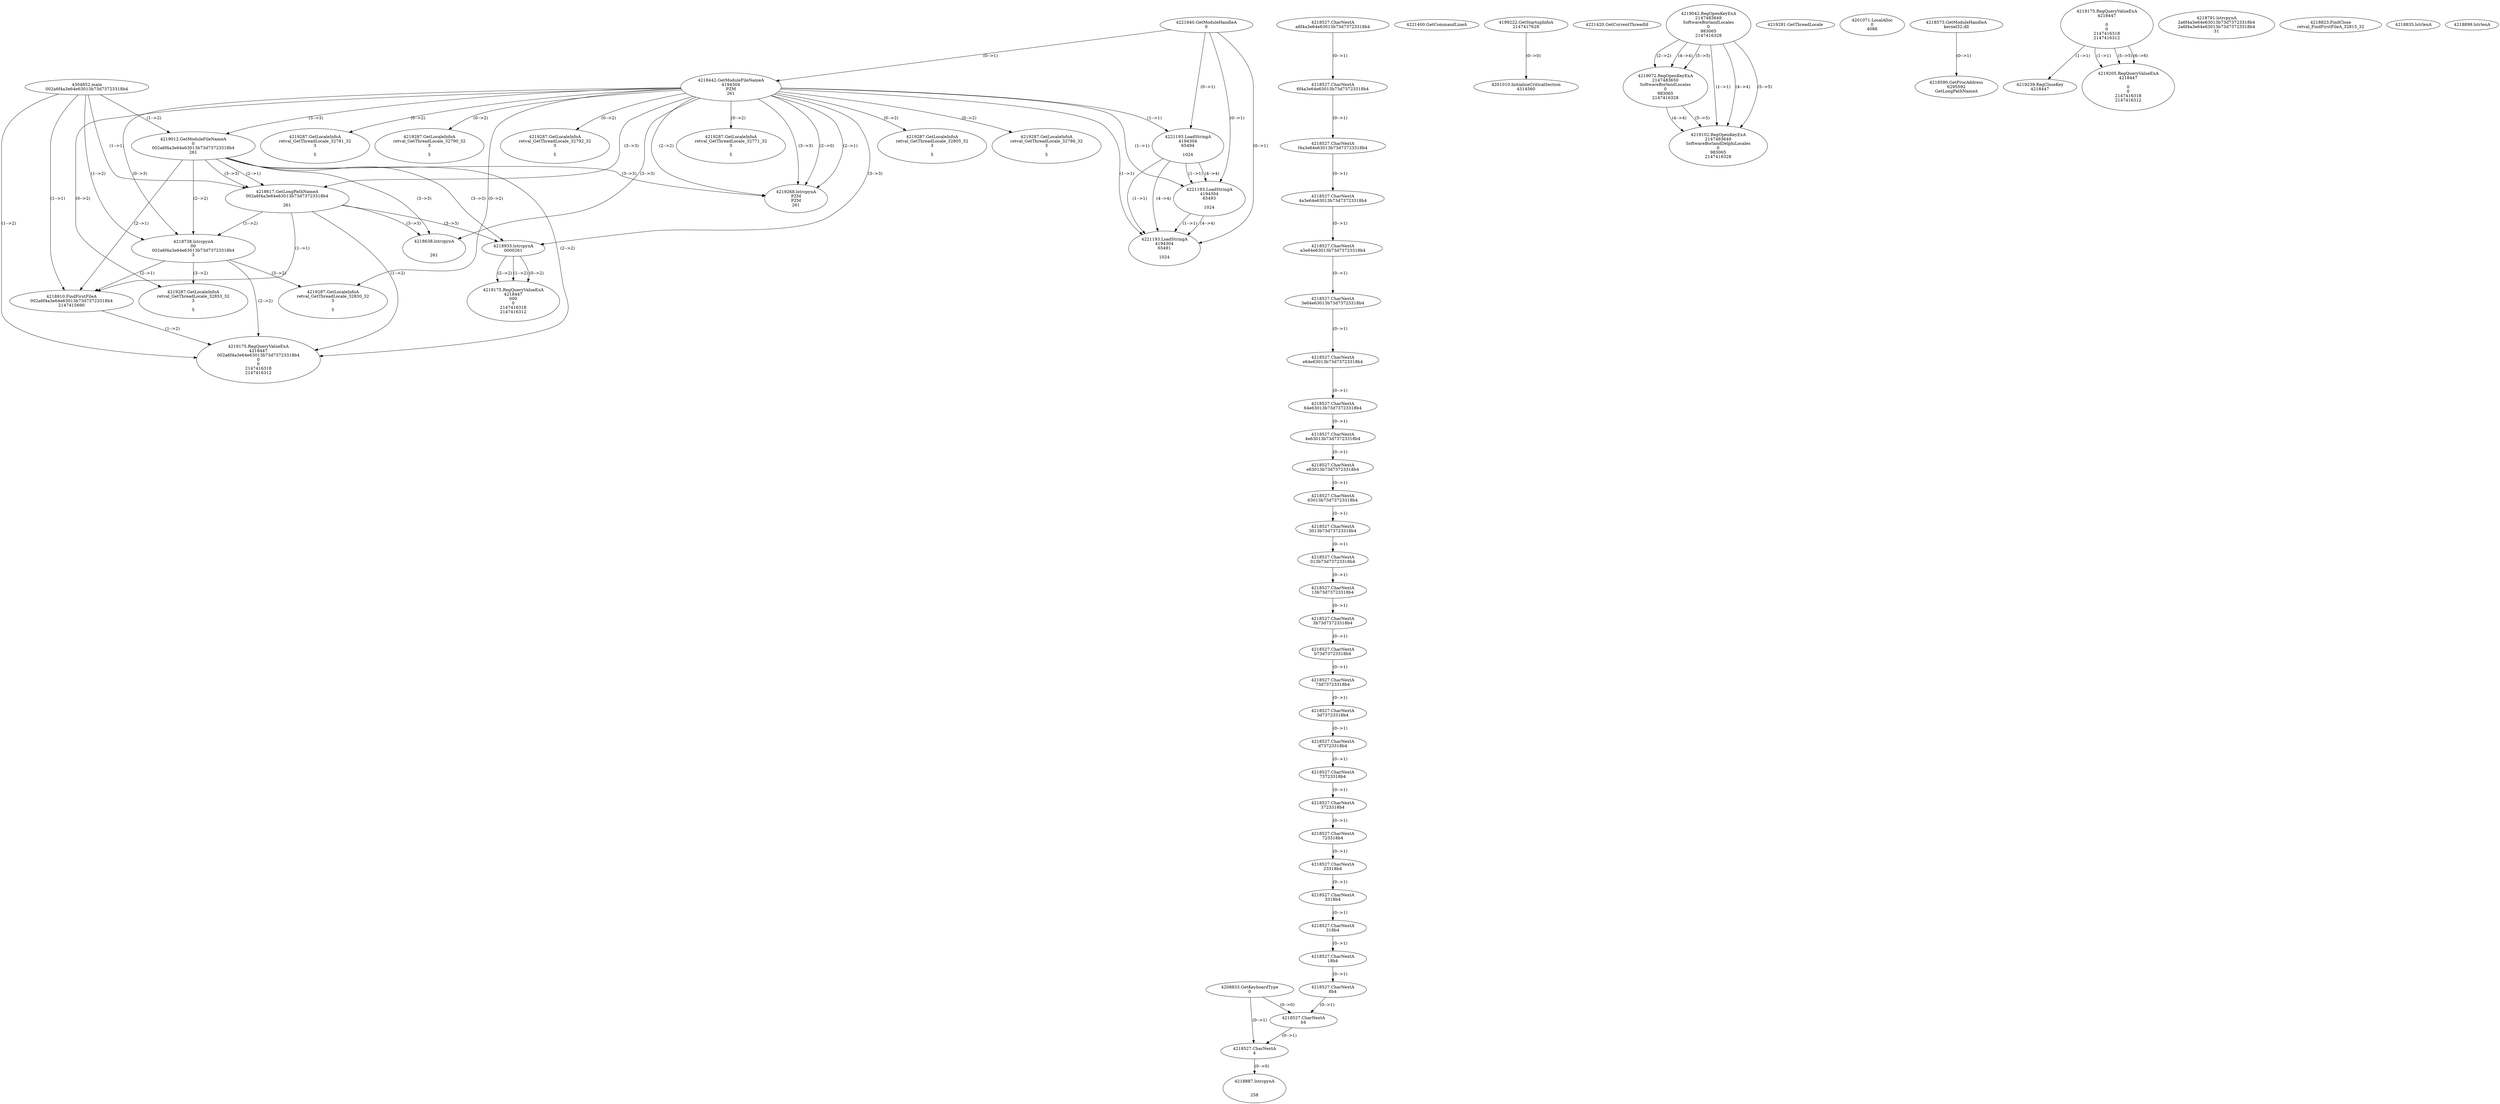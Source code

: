 // Global SCDG with merge call
digraph {
	0 [label="4304852.main
002a6f4a3e64e63013b73d73723318b4"]
	1 [label="4221640.GetModuleHandleA
0"]
	2 [label="4208833.GetKeyboardType
0"]
	3 [label="4221400.GetCommandLineA
"]
	4 [label="4199222.GetStartupInfoA
2147417628"]
	5 [label="4221420.GetCurrentThreadId
"]
	6 [label="4218442.GetModuleFileNameA
4194304
PZM
261"]
	1 -> 6 [label="(0-->1)"]
	7 [label="4219012.GetModuleFileNameA
0
002a6f4a3e64e63013b73d73723318b4
261"]
	0 -> 7 [label="(1-->2)"]
	6 -> 7 [label="(3-->3)"]
	8 [label="4219042.RegOpenKeyExA
2147483649
Software\Borland\Locales
0
983065
2147416328"]
	9 [label="4219072.RegOpenKeyExA
2147483650
Software\Borland\Locales
0
983065
2147416328"]
	8 -> 9 [label="(2-->2)"]
	8 -> 9 [label="(4-->4)"]
	8 -> 9 [label="(5-->5)"]
	10 [label="4219102.RegOpenKeyExA
2147483649
Software\Borland\Delphi\Locales
0
983065
2147416328"]
	8 -> 10 [label="(1-->1)"]
	8 -> 10 [label="(4-->4)"]
	9 -> 10 [label="(4-->4)"]
	8 -> 10 [label="(5-->5)"]
	9 -> 10 [label="(5-->5)"]
	11 [label="4219268.lstrcpynA
PZM
PZM
261"]
	6 -> 11 [label="(2-->1)"]
	6 -> 11 [label="(2-->2)"]
	6 -> 11 [label="(3-->3)"]
	7 -> 11 [label="(3-->3)"]
	6 -> 11 [label="(2-->0)"]
	12 [label="4219281.GetThreadLocale
"]
	13 [label="4219287.GetLocaleInfoA
retval_GetThreadLocale_32771_32
3

5"]
	6 -> 13 [label="(0-->2)"]
	14 [label="4221193.LoadStringA
4194304
65494

1024"]
	1 -> 14 [label="(0-->1)"]
	6 -> 14 [label="(1-->1)"]
	15 [label="4221193.LoadStringA
4194304
65493

1024"]
	1 -> 15 [label="(0-->1)"]
	6 -> 15 [label="(1-->1)"]
	14 -> 15 [label="(1-->1)"]
	14 -> 15 [label="(4-->4)"]
	16 [label="4221193.LoadStringA
4194304
65491

1024"]
	1 -> 16 [label="(0-->1)"]
	6 -> 16 [label="(1-->1)"]
	14 -> 16 [label="(1-->1)"]
	15 -> 16 [label="(1-->1)"]
	14 -> 16 [label="(4-->4)"]
	15 -> 16 [label="(4-->4)"]
	17 [label="4201010.InitializeCriticalSection
4314560"]
	4 -> 17 [label="(0-->0)"]
	18 [label="4201071.LocalAlloc
0
4088"]
	19 [label="4218573.GetModuleHandleA
kernel32.dll"]
	20 [label="4218590.GetProcAddress
6295592
GetLongPathNameA"]
	19 -> 20 [label="(0-->1)"]
	21 [label="4218617.GetLongPathNameA
002a6f4a3e64e63013b73d73723318b4

261"]
	0 -> 21 [label="(1-->1)"]
	7 -> 21 [label="(2-->1)"]
	6 -> 21 [label="(3-->3)"]
	7 -> 21 [label="(3-->3)"]
	22 [label="4218638.lstrcpynA


261"]
	6 -> 22 [label="(3-->3)"]
	7 -> 22 [label="(3-->3)"]
	21 -> 22 [label="(3-->3)"]
	23 [label="4219175.RegQueryValueExA
4218447

0
0
2147416318
2147416312"]
	24 [label="4219239.RegCloseKey
4218447"]
	23 -> 24 [label="(1-->1)"]
	25 [label="4219287.GetLocaleInfoA
retval_GetThreadLocale_32805_32
3

5"]
	6 -> 25 [label="(0-->2)"]
	26 [label="4219205.RegQueryValueExA
4218447

0
0
2147416318
2147416312"]
	23 -> 26 [label="(1-->1)"]
	23 -> 26 [label="(5-->5)"]
	23 -> 26 [label="(6-->6)"]
	27 [label="4219287.GetLocaleInfoA
retval_GetThreadLocale_32786_32
3

5"]
	6 -> 27 [label="(0-->2)"]
	28 [label="4218738.lstrcpynA
00
002a6f4a3e64e63013b73d73723318b4
3"]
	0 -> 28 [label="(1-->2)"]
	7 -> 28 [label="(2-->2)"]
	21 -> 28 [label="(1-->2)"]
	6 -> 28 [label="(0-->3)"]
	29 [label="4218527.CharNextA
a6f4a3e64e63013b73d73723318b4"]
	30 [label="4218527.CharNextA
6f4a3e64e63013b73d73723318b4"]
	29 -> 30 [label="(0-->1)"]
	31 [label="4218527.CharNextA
f4a3e64e63013b73d73723318b4"]
	30 -> 31 [label="(0-->1)"]
	32 [label="4218527.CharNextA
4a3e64e63013b73d73723318b4"]
	31 -> 32 [label="(0-->1)"]
	33 [label="4218527.CharNextA
a3e64e63013b73d73723318b4"]
	32 -> 33 [label="(0-->1)"]
	34 [label="4218527.CharNextA
3e64e63013b73d73723318b4"]
	33 -> 34 [label="(0-->1)"]
	35 [label="4218527.CharNextA
e64e63013b73d73723318b4"]
	34 -> 35 [label="(0-->1)"]
	36 [label="4218527.CharNextA
64e63013b73d73723318b4"]
	35 -> 36 [label="(0-->1)"]
	37 [label="4218527.CharNextA
4e63013b73d73723318b4"]
	36 -> 37 [label="(0-->1)"]
	38 [label="4218527.CharNextA
e63013b73d73723318b4"]
	37 -> 38 [label="(0-->1)"]
	39 [label="4218527.CharNextA
63013b73d73723318b4"]
	38 -> 39 [label="(0-->1)"]
	40 [label="4218527.CharNextA
3013b73d73723318b4"]
	39 -> 40 [label="(0-->1)"]
	41 [label="4218527.CharNextA
013b73d73723318b4"]
	40 -> 41 [label="(0-->1)"]
	42 [label="4218527.CharNextA
13b73d73723318b4"]
	41 -> 42 [label="(0-->1)"]
	43 [label="4218527.CharNextA
3b73d73723318b4"]
	42 -> 43 [label="(0-->1)"]
	44 [label="4218527.CharNextA
b73d73723318b4"]
	43 -> 44 [label="(0-->1)"]
	45 [label="4218527.CharNextA
73d73723318b4"]
	44 -> 45 [label="(0-->1)"]
	46 [label="4218527.CharNextA
3d73723318b4"]
	45 -> 46 [label="(0-->1)"]
	47 [label="4218527.CharNextA
d73723318b4"]
	46 -> 47 [label="(0-->1)"]
	48 [label="4218527.CharNextA
73723318b4"]
	47 -> 48 [label="(0-->1)"]
	49 [label="4218527.CharNextA
3723318b4"]
	48 -> 49 [label="(0-->1)"]
	50 [label="4218527.CharNextA
723318b4"]
	49 -> 50 [label="(0-->1)"]
	51 [label="4218527.CharNextA
23318b4"]
	50 -> 51 [label="(0-->1)"]
	52 [label="4218527.CharNextA
3318b4"]
	51 -> 52 [label="(0-->1)"]
	53 [label="4218527.CharNextA
318b4"]
	52 -> 53 [label="(0-->1)"]
	54 [label="4218527.CharNextA
18b4"]
	53 -> 54 [label="(0-->1)"]
	55 [label="4218527.CharNextA
8b4"]
	54 -> 55 [label="(0-->1)"]
	56 [label="4218527.CharNextA
b4"]
	55 -> 56 [label="(0-->1)"]
	2 -> 56 [label="(0-->0)"]
	57 [label="4218527.CharNextA
4"]
	2 -> 57 [label="(0-->1)"]
	56 -> 57 [label="(0-->1)"]
	58 [label="4218791.lstrcpynA
2a6f4a3e64e63013b73d73723318b4
2a6f4a3e64e63013b73d73723318b4
31"]
	59 [label="4218810.FindFirstFileA
002a6f4a3e64e63013b73d73723318b4
2147415690"]
	0 -> 59 [label="(1-->1)"]
	7 -> 59 [label="(2-->1)"]
	21 -> 59 [label="(1-->1)"]
	28 -> 59 [label="(2-->1)"]
	60 [label="4218823.FindClose
retval_FindFirstFileA_32815_32"]
	61 [label="4218835.lstrlenA
"]
	62 [label="4218887.lstrcpynA


258"]
	57 -> 62 [label="(0-->0)"]
	63 [label="4218899.lstrlenA
"]
	64 [label="4218933.lstrcpynA
00\
00\
261"]
	6 -> 64 [label="(3-->3)"]
	7 -> 64 [label="(3-->3)"]
	21 -> 64 [label="(3-->3)"]
	65 [label="4219175.RegQueryValueExA
4218447
00\
0
0
2147416318
2147416312"]
	64 -> 65 [label="(1-->2)"]
	64 -> 65 [label="(2-->2)"]
	64 -> 65 [label="(0-->2)"]
	66 [label="4219287.GetLocaleInfoA
retval_GetThreadLocale_32853_32
3

5"]
	6 -> 66 [label="(0-->2)"]
	28 -> 66 [label="(3-->2)"]
	67 [label="4219287.GetLocaleInfoA
retval_GetThreadLocale_32781_32
3

5"]
	6 -> 67 [label="(0-->2)"]
	68 [label="4219287.GetLocaleInfoA
retval_GetThreadLocale_32790_32
3

5"]
	6 -> 68 [label="(0-->2)"]
	69 [label="4219175.RegQueryValueExA
4218447
002a6f4a3e64e63013b73d73723318b4
0
0
2147416318
2147416312"]
	0 -> 69 [label="(1-->2)"]
	7 -> 69 [label="(2-->2)"]
	21 -> 69 [label="(1-->2)"]
	28 -> 69 [label="(2-->2)"]
	59 -> 69 [label="(1-->2)"]
	70 [label="4219287.GetLocaleInfoA
retval_GetThreadLocale_32830_32
3

5"]
	6 -> 70 [label="(0-->2)"]
	28 -> 70 [label="(3-->2)"]
	71 [label="4219287.GetLocaleInfoA
retval_GetThreadLocale_32792_32
3

5"]
	6 -> 71 [label="(0-->2)"]
}
